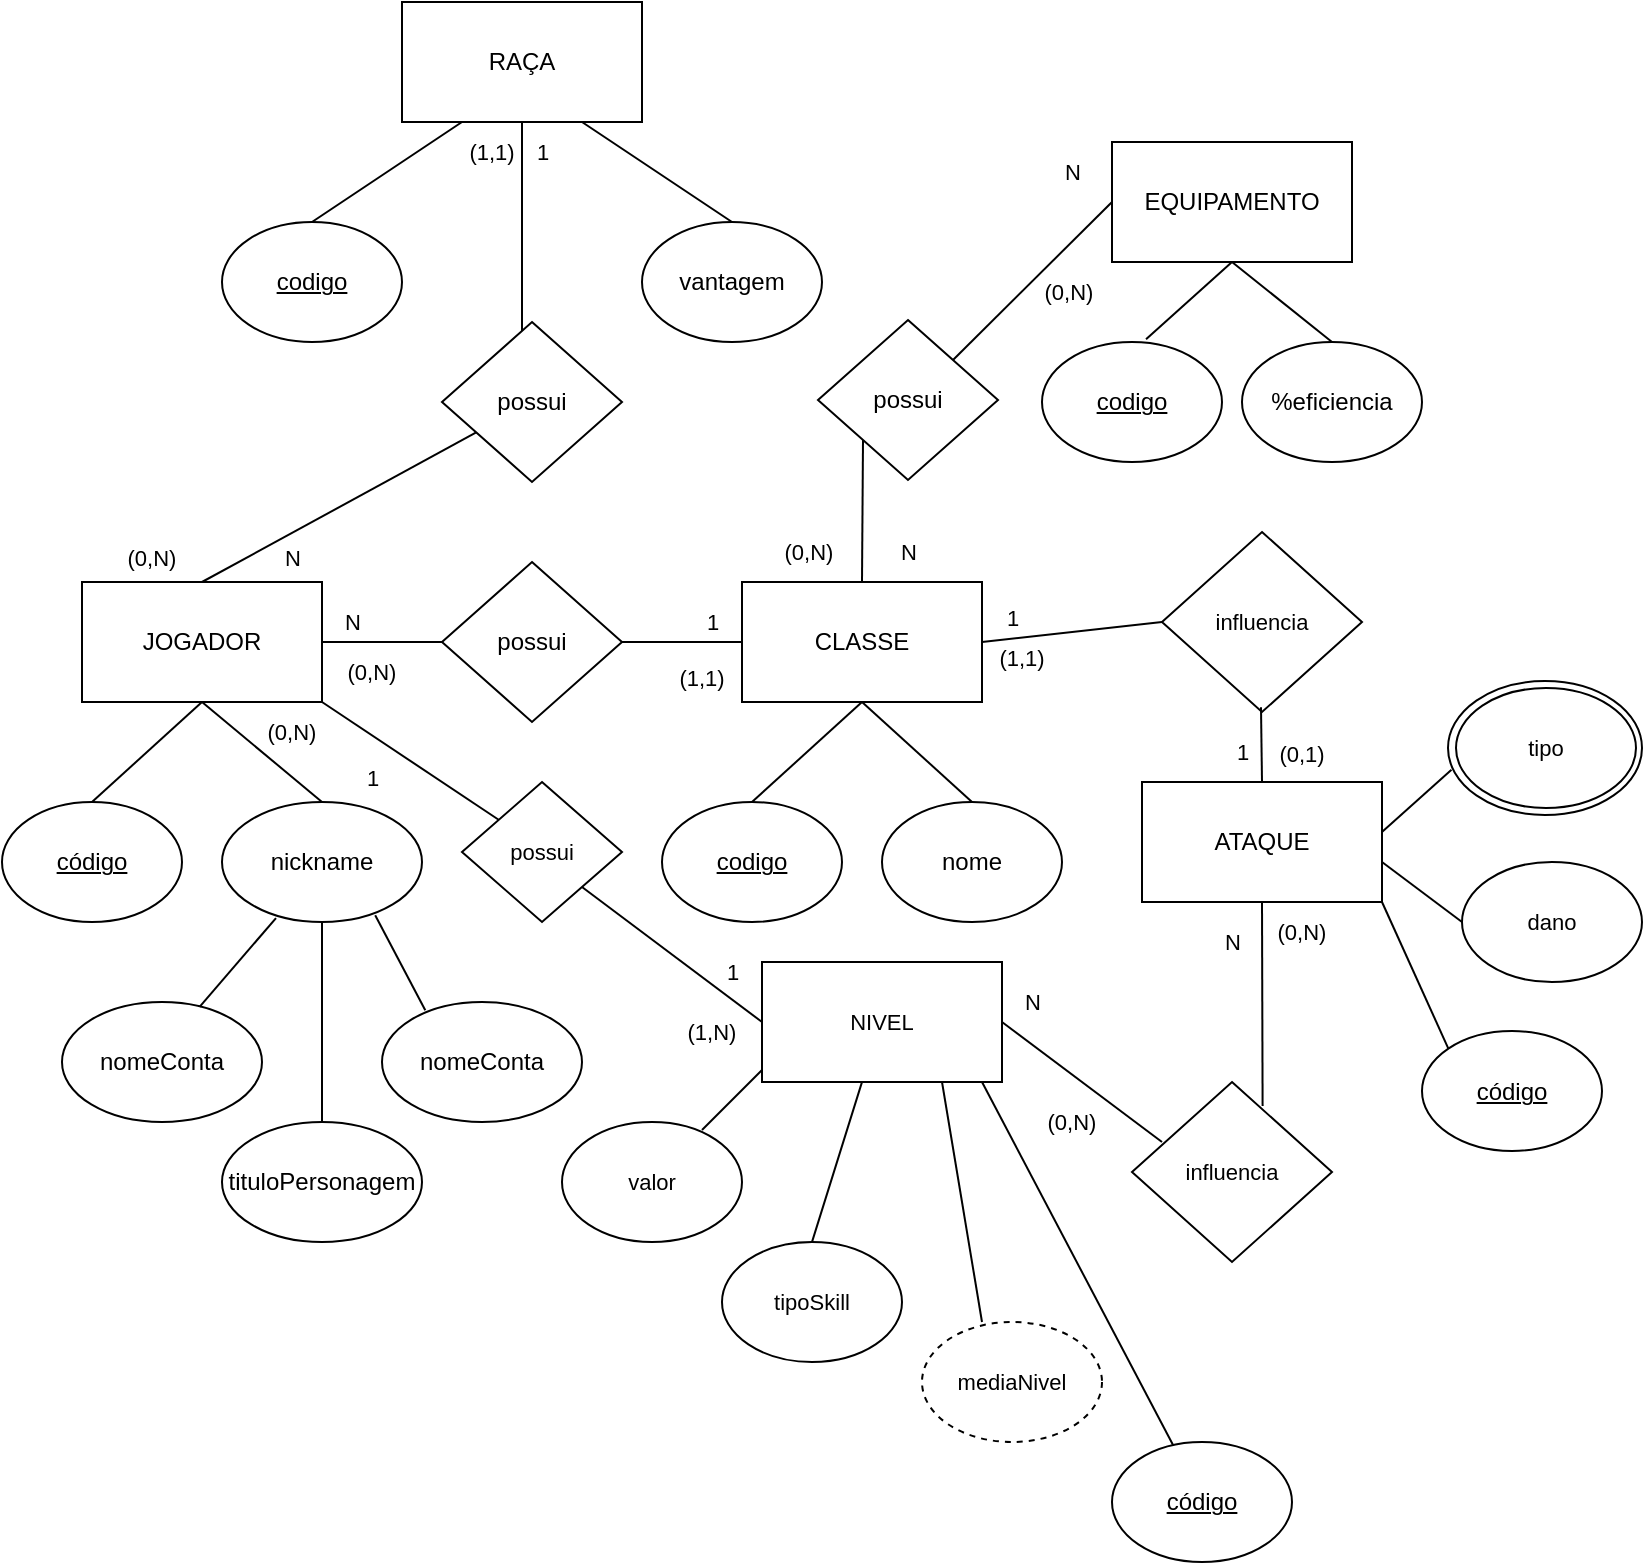 <mxfile version="24.7.10">
  <diagram name="Página-1" id="6I68u4V8mhijwxNDjbjT">
    <mxGraphModel dx="928" dy="493" grid="1" gridSize="10" guides="1" tooltips="1" connect="1" arrows="1" fold="1" page="1" pageScale="1" pageWidth="827" pageHeight="1169" math="0" shadow="0">
      <root>
        <mxCell id="0" />
        <mxCell id="1" parent="0" />
        <mxCell id="5m4Y_ml2XFliH_7l6w-d-13" value="" style="ellipse;whiteSpace=wrap;html=1;fontFamily=Helvetica;fontSize=11;fontColor=default;labelBackgroundColor=default;" vertex="1" parent="1">
          <mxGeometry x="723" y="409.5" width="97" height="67" as="geometry" />
        </mxCell>
        <mxCell id="Ful32801xjwhNrhroibL-44" value="influencia" style="rhombus;whiteSpace=wrap;html=1;fontFamily=Helvetica;fontSize=11;fontColor=default;labelBackgroundColor=default;" parent="1" vertex="1">
          <mxGeometry x="580" y="335" width="100" height="90" as="geometry" />
        </mxCell>
        <mxCell id="Ful32801xjwhNrhroibL-43" value="influencia" style="rhombus;whiteSpace=wrap;html=1;fontFamily=Helvetica;fontSize=11;fontColor=default;labelBackgroundColor=default;" parent="1" vertex="1">
          <mxGeometry x="565" y="610" width="100" height="90" as="geometry" />
        </mxCell>
        <mxCell id="Ful32801xjwhNrhroibL-12" style="edgeStyle=none;shape=connector;rounded=0;orthogonalLoop=1;jettySize=auto;html=1;exitX=1;exitY=0.5;exitDx=0;exitDy=0;strokeColor=default;align=center;verticalAlign=middle;fontFamily=Helvetica;fontSize=11;fontColor=default;labelBackgroundColor=default;endArrow=none;" parent="1" source="Ful32801xjwhNrhroibL-1" target="Ful32801xjwhNrhroibL-7" edge="1">
          <mxGeometry relative="1" as="geometry" />
        </mxCell>
        <mxCell id="Ful32801xjwhNrhroibL-15" style="edgeStyle=none;shape=connector;rounded=0;orthogonalLoop=1;jettySize=auto;html=1;exitX=1;exitY=1;exitDx=0;exitDy=0;strokeColor=default;align=center;verticalAlign=middle;fontFamily=Helvetica;fontSize=11;fontColor=default;labelBackgroundColor=default;endArrow=none;" parent="1" source="Ful32801xjwhNrhroibL-1" edge="1">
          <mxGeometry relative="1" as="geometry">
            <mxPoint x="250" y="480" as="targetPoint" />
          </mxGeometry>
        </mxCell>
        <mxCell id="Ful32801xjwhNrhroibL-30" style="edgeStyle=none;shape=connector;rounded=0;orthogonalLoop=1;jettySize=auto;html=1;exitX=0.5;exitY=0;exitDx=0;exitDy=0;strokeColor=default;align=center;verticalAlign=middle;fontFamily=Helvetica;fontSize=11;fontColor=default;labelBackgroundColor=default;endArrow=none;" parent="1" source="Ful32801xjwhNrhroibL-1" target="Ful32801xjwhNrhroibL-29" edge="1">
          <mxGeometry relative="1" as="geometry" />
        </mxCell>
        <mxCell id="Ful32801xjwhNrhroibL-1" value="&lt;font style=&quot;vertical-align: inherit;&quot;&gt;&lt;font style=&quot;vertical-align: inherit;&quot;&gt;&lt;font style=&quot;vertical-align: inherit;&quot;&gt;&lt;font style=&quot;vertical-align: inherit;&quot;&gt;JOGADOR&lt;/font&gt;&lt;/font&gt;&lt;/font&gt;&lt;/font&gt;" style="rounded=0;whiteSpace=wrap;html=1;" parent="1" vertex="1">
          <mxGeometry x="40" y="360" width="120" height="60" as="geometry" />
        </mxCell>
        <mxCell id="Ful32801xjwhNrhroibL-2" value="&lt;font style=&quot;vertical-align: inherit;&quot;&gt;&lt;font style=&quot;vertical-align: inherit;&quot;&gt;&lt;font style=&quot;vertical-align: inherit;&quot;&gt;&lt;font style=&quot;vertical-align: inherit;&quot;&gt;&lt;u&gt;código&lt;/u&gt;&lt;/font&gt;&lt;/font&gt;&lt;/font&gt;&lt;/font&gt;" style="ellipse;whiteSpace=wrap;html=1;" parent="1" vertex="1">
          <mxGeometry y="470" width="90" height="60" as="geometry" />
        </mxCell>
        <mxCell id="Ful32801xjwhNrhroibL-9" style="edgeStyle=none;shape=connector;rounded=0;orthogonalLoop=1;jettySize=auto;html=1;exitX=0.5;exitY=0;exitDx=0;exitDy=0;entryX=0.5;entryY=1;entryDx=0;entryDy=0;strokeColor=default;align=center;verticalAlign=middle;fontFamily=Helvetica;fontSize=11;fontColor=default;labelBackgroundColor=default;endArrow=none;" parent="1" source="Ful32801xjwhNrhroibL-3" target="Ful32801xjwhNrhroibL-1" edge="1">
          <mxGeometry relative="1" as="geometry" />
        </mxCell>
        <mxCell id="Ful32801xjwhNrhroibL-3" value="nickname" style="ellipse;whiteSpace=wrap;html=1;" parent="1" vertex="1">
          <mxGeometry x="110" y="470" width="100" height="60" as="geometry" />
        </mxCell>
        <mxCell id="Ful32801xjwhNrhroibL-10" style="edgeStyle=none;shape=connector;rounded=0;orthogonalLoop=1;jettySize=auto;html=1;exitX=0.5;exitY=1;exitDx=0;exitDy=0;entryX=0.5;entryY=0;entryDx=0;entryDy=0;strokeColor=default;align=center;verticalAlign=middle;fontFamily=Helvetica;fontSize=11;fontColor=default;labelBackgroundColor=default;endArrow=none;" parent="1" source="Ful32801xjwhNrhroibL-4" target="Ful32801xjwhNrhroibL-5" edge="1">
          <mxGeometry relative="1" as="geometry" />
        </mxCell>
        <mxCell id="Ful32801xjwhNrhroibL-13" style="edgeStyle=none;shape=connector;rounded=0;orthogonalLoop=1;jettySize=auto;html=1;exitX=0;exitY=0.5;exitDx=0;exitDy=0;entryX=1;entryY=0.5;entryDx=0;entryDy=0;strokeColor=default;align=center;verticalAlign=middle;fontFamily=Helvetica;fontSize=11;fontColor=default;labelBackgroundColor=default;endArrow=none;" parent="1" source="Ful32801xjwhNrhroibL-4" target="Ful32801xjwhNrhroibL-7" edge="1">
          <mxGeometry relative="1" as="geometry" />
        </mxCell>
        <mxCell id="Ful32801xjwhNrhroibL-4" value="&lt;font style=&quot;vertical-align: inherit;&quot;&gt;&lt;font style=&quot;vertical-align: inherit;&quot;&gt;CLASSE&lt;/font&gt;&lt;/font&gt;" style="rounded=0;whiteSpace=wrap;html=1;" parent="1" vertex="1">
          <mxGeometry x="370" y="360" width="120" height="60" as="geometry" />
        </mxCell>
        <mxCell id="Ful32801xjwhNrhroibL-5" value="&lt;font style=&quot;vertical-align: inherit;&quot;&gt;&lt;font style=&quot;vertical-align: inherit;&quot;&gt;&lt;font style=&quot;vertical-align: inherit;&quot;&gt;&lt;font style=&quot;vertical-align: inherit;&quot;&gt;&lt;u&gt;codigo&lt;/u&gt;&lt;/font&gt;&lt;/font&gt;&lt;/font&gt;&lt;/font&gt;" style="ellipse;whiteSpace=wrap;html=1;" parent="1" vertex="1">
          <mxGeometry x="330" y="470" width="90" height="60" as="geometry" />
        </mxCell>
        <mxCell id="Ful32801xjwhNrhroibL-11" style="edgeStyle=none;shape=connector;rounded=0;orthogonalLoop=1;jettySize=auto;html=1;exitX=0.5;exitY=0;exitDx=0;exitDy=0;strokeColor=default;align=center;verticalAlign=middle;fontFamily=Helvetica;fontSize=11;fontColor=default;labelBackgroundColor=default;endArrow=none;" parent="1" source="Ful32801xjwhNrhroibL-6" edge="1">
          <mxGeometry relative="1" as="geometry">
            <mxPoint x="430" y="420" as="targetPoint" />
          </mxGeometry>
        </mxCell>
        <mxCell id="Ful32801xjwhNrhroibL-6" value="&lt;font style=&quot;vertical-align: inherit;&quot;&gt;&lt;font style=&quot;vertical-align: inherit;&quot;&gt;nome&lt;/font&gt;&lt;/font&gt;" style="ellipse;whiteSpace=wrap;html=1;" parent="1" vertex="1">
          <mxGeometry x="440" y="470" width="90" height="60" as="geometry" />
        </mxCell>
        <mxCell id="Ful32801xjwhNrhroibL-7" value="&lt;font style=&quot;vertical-align: inherit;&quot;&gt;&lt;font style=&quot;vertical-align: inherit;&quot;&gt;possui&lt;/font&gt;&lt;/font&gt;" style="rhombus;whiteSpace=wrap;html=1;" parent="1" vertex="1">
          <mxGeometry x="220" y="350" width="90" height="80" as="geometry" />
        </mxCell>
        <mxCell id="Ful32801xjwhNrhroibL-8" value="" style="endArrow=none;html=1;rounded=0;exitX=0.5;exitY=1;exitDx=0;exitDy=0;entryX=0.5;entryY=0;entryDx=0;entryDy=0;" parent="1" source="Ful32801xjwhNrhroibL-1" target="Ful32801xjwhNrhroibL-2" edge="1">
          <mxGeometry width="50" height="50" relative="1" as="geometry">
            <mxPoint x="340" y="540" as="sourcePoint" />
            <mxPoint x="390" y="490" as="targetPoint" />
          </mxGeometry>
        </mxCell>
        <mxCell id="Ful32801xjwhNrhroibL-20" style="edgeStyle=none;shape=connector;rounded=0;orthogonalLoop=1;jettySize=auto;html=1;exitX=0.5;exitY=1;exitDx=0;exitDy=0;strokeColor=default;align=center;verticalAlign=middle;fontFamily=Helvetica;fontSize=11;fontColor=default;labelBackgroundColor=default;endArrow=none;entryX=0.5;entryY=0;entryDx=0;entryDy=0;" parent="1" target="Ful32801xjwhNrhroibL-19" edge="1">
          <mxGeometry relative="1" as="geometry">
            <mxPoint x="430" y="610" as="sourcePoint" />
            <mxPoint x="420" y="660" as="targetPoint" />
          </mxGeometry>
        </mxCell>
        <mxCell id="5m4Y_ml2XFliH_7l6w-d-21" style="edgeStyle=none;shape=connector;rounded=0;orthogonalLoop=1;jettySize=auto;html=1;exitX=1;exitY=1;exitDx=0;exitDy=0;strokeColor=default;align=center;verticalAlign=middle;fontFamily=Helvetica;fontSize=11;fontColor=default;labelBackgroundColor=default;endArrow=none;" edge="1" parent="1">
          <mxGeometry relative="1" as="geometry">
            <mxPoint x="490" y="730" as="targetPoint" />
            <mxPoint x="470" y="610" as="sourcePoint" />
          </mxGeometry>
        </mxCell>
        <mxCell id="5m4Y_ml2XFliH_7l6w-d-26" style="edgeStyle=none;shape=connector;rounded=0;orthogonalLoop=1;jettySize=auto;html=1;exitX=1;exitY=1;exitDx=0;exitDy=0;strokeColor=default;align=center;verticalAlign=middle;fontFamily=Helvetica;fontSize=11;fontColor=default;labelBackgroundColor=default;endArrow=none;" edge="1" parent="1">
          <mxGeometry relative="1" as="geometry">
            <mxPoint x="590" y="800" as="targetPoint" />
            <mxPoint x="490" y="610" as="sourcePoint" />
          </mxGeometry>
        </mxCell>
        <mxCell id="Ful32801xjwhNrhroibL-16" value="&lt;font style=&quot;vertical-align: inherit;&quot;&gt;&lt;font style=&quot;vertical-align: inherit;&quot;&gt;NIVEL&lt;/font&gt;&lt;/font&gt;" style="rounded=0;whiteSpace=wrap;html=1;fontFamily=Helvetica;fontSize=11;fontColor=default;labelBackgroundColor=default;" parent="1" vertex="1">
          <mxGeometry x="380" y="550" width="120" height="60" as="geometry" />
        </mxCell>
        <mxCell id="Ful32801xjwhNrhroibL-18" style="edgeStyle=none;shape=connector;rounded=0;orthogonalLoop=1;jettySize=auto;html=1;exitX=1;exitY=1;exitDx=0;exitDy=0;entryX=0;entryY=0.5;entryDx=0;entryDy=0;strokeColor=default;align=center;verticalAlign=middle;fontFamily=Helvetica;fontSize=11;fontColor=default;labelBackgroundColor=default;endArrow=none;" parent="1" source="Ful32801xjwhNrhroibL-17" target="Ful32801xjwhNrhroibL-16" edge="1">
          <mxGeometry relative="1" as="geometry" />
        </mxCell>
        <mxCell id="Ful32801xjwhNrhroibL-17" value="&lt;font style=&quot;vertical-align: inherit;&quot;&gt;&lt;font style=&quot;vertical-align: inherit;&quot;&gt;possui&lt;/font&gt;&lt;/font&gt;" style="rhombus;whiteSpace=wrap;html=1;fontFamily=Helvetica;fontSize=11;fontColor=default;labelBackgroundColor=default;" parent="1" vertex="1">
          <mxGeometry x="230" y="460" width="80" height="70" as="geometry" />
        </mxCell>
        <mxCell id="Ful32801xjwhNrhroibL-19" value="&lt;font style=&quot;vertical-align: inherit;&quot;&gt;&lt;font style=&quot;vertical-align: inherit;&quot;&gt;&lt;font style=&quot;vertical-align: inherit;&quot;&gt;&lt;font style=&quot;vertical-align: inherit;&quot;&gt;&lt;font style=&quot;vertical-align: inherit;&quot;&gt;&lt;font style=&quot;vertical-align: inherit;&quot;&gt;&lt;font style=&quot;vertical-align: inherit;&quot;&gt;&lt;font style=&quot;vertical-align: inherit;&quot;&gt;tipoSkill&lt;/font&gt;&lt;/font&gt;&lt;/font&gt;&lt;/font&gt;&lt;/font&gt;&lt;/font&gt;&lt;/font&gt;&lt;/font&gt;" style="ellipse;whiteSpace=wrap;html=1;fontFamily=Helvetica;fontSize=11;fontColor=default;labelBackgroundColor=default;" parent="1" vertex="1">
          <mxGeometry x="360" y="690" width="90" height="60" as="geometry" />
        </mxCell>
        <mxCell id="Ful32801xjwhNrhroibL-32" style="edgeStyle=none;shape=connector;rounded=0;orthogonalLoop=1;jettySize=auto;html=1;exitX=0.25;exitY=1;exitDx=0;exitDy=0;entryX=0.5;entryY=0;entryDx=0;entryDy=0;strokeColor=default;align=center;verticalAlign=middle;fontFamily=Helvetica;fontSize=11;fontColor=default;labelBackgroundColor=default;endArrow=none;" parent="1" source="Ful32801xjwhNrhroibL-23" target="Ful32801xjwhNrhroibL-25" edge="1">
          <mxGeometry relative="1" as="geometry" />
        </mxCell>
        <mxCell id="Ful32801xjwhNrhroibL-33" style="edgeStyle=none;shape=connector;rounded=0;orthogonalLoop=1;jettySize=auto;html=1;exitX=0.75;exitY=1;exitDx=0;exitDy=0;entryX=0.5;entryY=0;entryDx=0;entryDy=0;strokeColor=default;align=center;verticalAlign=middle;fontFamily=Helvetica;fontSize=11;fontColor=default;labelBackgroundColor=default;endArrow=none;" parent="1" source="Ful32801xjwhNrhroibL-23" target="Ful32801xjwhNrhroibL-27" edge="1">
          <mxGeometry relative="1" as="geometry" />
        </mxCell>
        <mxCell id="Ful32801xjwhNrhroibL-23" value="&lt;font style=&quot;vertical-align: inherit;&quot;&gt;&lt;font style=&quot;vertical-align: inherit;&quot;&gt;RAÇA&lt;/font&gt;&lt;/font&gt;" style="rounded=0;whiteSpace=wrap;html=1;" parent="1" vertex="1">
          <mxGeometry x="200" y="70" width="120" height="60" as="geometry" />
        </mxCell>
        <mxCell id="Ful32801xjwhNrhroibL-24" style="edgeStyle=none;shape=connector;rounded=0;orthogonalLoop=1;jettySize=auto;html=1;strokeColor=default;align=center;verticalAlign=middle;fontFamily=Helvetica;fontSize=11;fontColor=default;labelBackgroundColor=default;endArrow=none;" parent="1" edge="1">
          <mxGeometry relative="1" as="geometry">
            <mxPoint x="260" y="130" as="targetPoint" />
            <mxPoint x="260" y="240" as="sourcePoint" />
          </mxGeometry>
        </mxCell>
        <mxCell id="Ful32801xjwhNrhroibL-25" value="&lt;font style=&quot;vertical-align: inherit;&quot;&gt;&lt;font style=&quot;vertical-align: inherit;&quot;&gt;&lt;font style=&quot;vertical-align: inherit;&quot;&gt;&lt;font style=&quot;vertical-align: inherit;&quot;&gt;&lt;u&gt;codigo&lt;/u&gt;&lt;/font&gt;&lt;/font&gt;&lt;/font&gt;&lt;/font&gt;" style="ellipse;whiteSpace=wrap;html=1;" parent="1" vertex="1">
          <mxGeometry x="110" y="180" width="90" height="60" as="geometry" />
        </mxCell>
        <mxCell id="Ful32801xjwhNrhroibL-31" style="edgeStyle=none;shape=connector;rounded=0;orthogonalLoop=1;jettySize=auto;html=1;exitX=0.5;exitY=1;exitDx=0;exitDy=0;entryX=0.5;entryY=0;entryDx=0;entryDy=0;strokeColor=default;align=center;verticalAlign=middle;fontFamily=Helvetica;fontSize=11;fontColor=default;labelBackgroundColor=default;endArrow=none;" parent="1" edge="1">
          <mxGeometry relative="1" as="geometry">
            <mxPoint x="260" y="230" as="sourcePoint" />
            <mxPoint x="260" y="270" as="targetPoint" />
          </mxGeometry>
        </mxCell>
        <mxCell id="Ful32801xjwhNrhroibL-27" value="vantagem" style="ellipse;whiteSpace=wrap;html=1;" parent="1" vertex="1">
          <mxGeometry x="320" y="180" width="90" height="60" as="geometry" />
        </mxCell>
        <mxCell id="Ful32801xjwhNrhroibL-29" value="&lt;font style=&quot;vertical-align: inherit;&quot;&gt;&lt;font style=&quot;vertical-align: inherit;&quot;&gt;possui&lt;/font&gt;&lt;/font&gt;" style="rhombus;whiteSpace=wrap;html=1;" parent="1" vertex="1">
          <mxGeometry x="220" y="230" width="90" height="80" as="geometry" />
        </mxCell>
        <mxCell id="Ful32801xjwhNrhroibL-39" style="edgeStyle=none;shape=connector;rounded=0;orthogonalLoop=1;jettySize=auto;html=1;exitX=0.5;exitY=0;exitDx=0;exitDy=0;strokeColor=default;align=center;verticalAlign=middle;fontFamily=Helvetica;fontSize=11;fontColor=default;labelBackgroundColor=default;endArrow=none;entryX=0.495;entryY=0.974;entryDx=0;entryDy=0;entryPerimeter=0;" parent="1" source="Ful32801xjwhNrhroibL-36" target="Ful32801xjwhNrhroibL-44" edge="1">
          <mxGeometry relative="1" as="geometry">
            <mxPoint x="630" y="430" as="targetPoint" />
          </mxGeometry>
        </mxCell>
        <mxCell id="Ful32801xjwhNrhroibL-42" style="edgeStyle=none;shape=connector;rounded=0;orthogonalLoop=1;jettySize=auto;html=1;exitX=0.5;exitY=1;exitDx=0;exitDy=0;entryX=0.653;entryY=0.133;entryDx=0;entryDy=0;strokeColor=default;align=center;verticalAlign=middle;fontFamily=Helvetica;fontSize=11;fontColor=default;labelBackgroundColor=default;endArrow=none;entryPerimeter=0;" parent="1" source="Ful32801xjwhNrhroibL-36" target="Ful32801xjwhNrhroibL-43" edge="1">
          <mxGeometry relative="1" as="geometry">
            <mxPoint x="630" y="649" as="targetPoint" />
          </mxGeometry>
        </mxCell>
        <mxCell id="Ful32801xjwhNrhroibL-46" style="edgeStyle=none;shape=connector;rounded=0;orthogonalLoop=1;jettySize=auto;html=1;exitX=1;exitY=0.5;exitDx=0;exitDy=0;entryX=0;entryY=0.5;entryDx=0;entryDy=0;strokeColor=default;align=center;verticalAlign=middle;fontFamily=Helvetica;fontSize=11;fontColor=default;labelBackgroundColor=default;endArrow=none;" parent="1" target="Ful32801xjwhNrhroibL-45" edge="1">
          <mxGeometry relative="1" as="geometry">
            <mxPoint x="690.0" y="500.0" as="sourcePoint" />
            <mxPoint x="737.0" y="540.0" as="targetPoint" />
          </mxGeometry>
        </mxCell>
        <mxCell id="Ful32801xjwhNrhroibL-48" style="edgeStyle=none;shape=connector;rounded=0;orthogonalLoop=1;jettySize=auto;html=1;exitX=1;exitY=0.25;exitDx=0;exitDy=0;entryX=0.018;entryY=0.663;entryDx=0;entryDy=0;strokeColor=default;align=center;verticalAlign=middle;fontFamily=Helvetica;fontSize=11;fontColor=default;labelBackgroundColor=default;endArrow=none;entryPerimeter=0;" parent="1" target="5m4Y_ml2XFliH_7l6w-d-13" edge="1">
          <mxGeometry relative="1" as="geometry">
            <mxPoint x="690.0" y="485.0" as="sourcePoint" />
            <mxPoint x="730.0" y="450.0" as="targetPoint" />
          </mxGeometry>
        </mxCell>
        <mxCell id="Ful32801xjwhNrhroibL-36" value="ATAQUE" style="rounded=0;whiteSpace=wrap;html=1;" parent="1" vertex="1">
          <mxGeometry x="570" y="460" width="120" height="60" as="geometry" />
        </mxCell>
        <mxCell id="Ful32801xjwhNrhroibL-40" style="edgeStyle=none;shape=connector;rounded=0;orthogonalLoop=1;jettySize=auto;html=1;entryX=1;entryY=0.5;entryDx=0;entryDy=0;strokeColor=default;align=center;verticalAlign=middle;fontFamily=Helvetica;fontSize=11;fontColor=default;labelBackgroundColor=default;endArrow=none;" parent="1" target="Ful32801xjwhNrhroibL-4" edge="1">
          <mxGeometry relative="1" as="geometry">
            <mxPoint x="580" y="380" as="sourcePoint" />
          </mxGeometry>
        </mxCell>
        <mxCell id="Ful32801xjwhNrhroibL-41" style="edgeStyle=none;shape=connector;rounded=0;orthogonalLoop=1;jettySize=auto;html=1;exitX=0.15;exitY=0.333;exitDx=0;exitDy=0;entryX=1;entryY=0.5;entryDx=0;entryDy=0;strokeColor=default;align=center;verticalAlign=middle;fontFamily=Helvetica;fontSize=11;fontColor=default;labelBackgroundColor=default;endArrow=none;exitPerimeter=0;" parent="1" source="Ful32801xjwhNrhroibL-43" target="Ful32801xjwhNrhroibL-16" edge="1">
          <mxGeometry relative="1" as="geometry">
            <mxPoint x="585" y="689" as="sourcePoint" />
          </mxGeometry>
        </mxCell>
        <mxCell id="Ful32801xjwhNrhroibL-45" value="&lt;font style=&quot;vertical-align: inherit;&quot;&gt;&lt;font style=&quot;vertical-align: inherit;&quot;&gt;&lt;font style=&quot;vertical-align: inherit;&quot;&gt;&lt;font style=&quot;vertical-align: inherit;&quot;&gt;&lt;font style=&quot;vertical-align: inherit;&quot;&gt;&lt;font style=&quot;vertical-align: inherit;&quot;&gt;&lt;font style=&quot;vertical-align: inherit;&quot;&gt;&lt;font style=&quot;vertical-align: inherit;&quot;&gt;dano&lt;/font&gt;&lt;/font&gt;&lt;/font&gt;&lt;/font&gt;&lt;/font&gt;&lt;/font&gt;&lt;/font&gt;&lt;/font&gt;" style="ellipse;whiteSpace=wrap;html=1;fontFamily=Helvetica;fontSize=11;fontColor=default;labelBackgroundColor=default;" parent="1" vertex="1">
          <mxGeometry x="730" y="500" width="90" height="60" as="geometry" />
        </mxCell>
        <mxCell id="Ful32801xjwhNrhroibL-47" value="&lt;font style=&quot;vertical-align: inherit;&quot;&gt;&lt;font style=&quot;vertical-align: inherit;&quot;&gt;&lt;font style=&quot;vertical-align: inherit;&quot;&gt;&lt;font style=&quot;vertical-align: inherit;&quot;&gt;&lt;font style=&quot;vertical-align: inherit;&quot;&gt;&lt;font style=&quot;vertical-align: inherit;&quot;&gt;&lt;font style=&quot;vertical-align: inherit;&quot;&gt;&lt;font style=&quot;vertical-align: inherit;&quot;&gt;tipo&lt;/font&gt;&lt;/font&gt;&lt;/font&gt;&lt;/font&gt;&lt;/font&gt;&lt;/font&gt;&lt;/font&gt;&lt;/font&gt;" style="ellipse;whiteSpace=wrap;html=1;fontFamily=Helvetica;fontSize=11;fontColor=default;labelBackgroundColor=default;" parent="1" vertex="1">
          <mxGeometry x="727" y="413" width="90" height="60" as="geometry" />
        </mxCell>
        <mxCell id="Ful32801xjwhNrhroibL-56" style="edgeStyle=none;shape=connector;rounded=0;orthogonalLoop=1;jettySize=auto;html=1;exitX=0;exitY=0.5;exitDx=0;exitDy=0;entryX=1;entryY=0;entryDx=0;entryDy=0;strokeColor=default;align=center;verticalAlign=middle;fontFamily=Helvetica;fontSize=11;fontColor=default;labelBackgroundColor=default;endArrow=none;" parent="1" source="Ful32801xjwhNrhroibL-49" target="Ful32801xjwhNrhroibL-55" edge="1">
          <mxGeometry relative="1" as="geometry" />
        </mxCell>
        <mxCell id="Ful32801xjwhNrhroibL-49" value="EQUIPAMENTO" style="rounded=0;whiteSpace=wrap;html=1;" parent="1" vertex="1">
          <mxGeometry x="555" y="140" width="120" height="60" as="geometry" />
        </mxCell>
        <mxCell id="Ful32801xjwhNrhroibL-51" value="&lt;font style=&quot;vertical-align: inherit;&quot;&gt;&lt;font style=&quot;vertical-align: inherit;&quot;&gt;&lt;font style=&quot;vertical-align: inherit;&quot;&gt;&lt;font style=&quot;vertical-align: inherit;&quot;&gt;&lt;u&gt;codigo&lt;/u&gt;&lt;/font&gt;&lt;/font&gt;&lt;/font&gt;&lt;/font&gt;" style="ellipse;whiteSpace=wrap;html=1;" parent="1" vertex="1">
          <mxGeometry x="520" y="240" width="90" height="60" as="geometry" />
        </mxCell>
        <mxCell id="Ful32801xjwhNrhroibL-52" style="edgeStyle=none;shape=connector;rounded=0;orthogonalLoop=1;jettySize=auto;html=1;exitX=0.5;exitY=1;exitDx=0;exitDy=0;entryX=0.578;entryY=-0.022;entryDx=0;entryDy=0;entryPerimeter=0;strokeColor=default;align=center;verticalAlign=middle;fontFamily=Helvetica;fontSize=11;fontColor=default;labelBackgroundColor=default;endArrow=none;" parent="1" source="Ful32801xjwhNrhroibL-49" target="Ful32801xjwhNrhroibL-51" edge="1">
          <mxGeometry relative="1" as="geometry" />
        </mxCell>
        <mxCell id="Ful32801xjwhNrhroibL-53" value="%eficiencia" style="ellipse;whiteSpace=wrap;html=1;" parent="1" vertex="1">
          <mxGeometry x="620" y="240" width="90" height="60" as="geometry" />
        </mxCell>
        <mxCell id="Ful32801xjwhNrhroibL-54" style="edgeStyle=none;shape=connector;rounded=0;orthogonalLoop=1;jettySize=auto;html=1;exitX=0.5;exitY=0;exitDx=0;exitDy=0;strokeColor=default;align=center;verticalAlign=middle;fontFamily=Helvetica;fontSize=11;fontColor=default;labelBackgroundColor=default;endArrow=none;" parent="1" source="Ful32801xjwhNrhroibL-53" edge="1">
          <mxGeometry relative="1" as="geometry">
            <mxPoint x="615" y="200" as="targetPoint" />
          </mxGeometry>
        </mxCell>
        <mxCell id="Ful32801xjwhNrhroibL-57" style="edgeStyle=none;shape=connector;rounded=0;orthogonalLoop=1;jettySize=auto;html=1;exitX=0;exitY=1;exitDx=0;exitDy=0;entryX=0.5;entryY=0;entryDx=0;entryDy=0;strokeColor=default;align=center;verticalAlign=middle;fontFamily=Helvetica;fontSize=11;fontColor=default;labelBackgroundColor=default;endArrow=none;" parent="1" source="Ful32801xjwhNrhroibL-55" target="Ful32801xjwhNrhroibL-4" edge="1">
          <mxGeometry relative="1" as="geometry" />
        </mxCell>
        <mxCell id="Ful32801xjwhNrhroibL-55" value="&lt;font style=&quot;vertical-align: inherit;&quot;&gt;&lt;font style=&quot;vertical-align: inherit;&quot;&gt;possui&lt;/font&gt;&lt;/font&gt;" style="rhombus;whiteSpace=wrap;html=1;" parent="1" vertex="1">
          <mxGeometry x="408" y="229" width="90" height="80" as="geometry" />
        </mxCell>
        <mxCell id="Ful32801xjwhNrhroibL-58" value="N" style="text;html=1;align=center;verticalAlign=middle;resizable=0;points=[];autosize=1;strokeColor=none;fillColor=none;fontFamily=Helvetica;fontSize=11;fontColor=default;labelBackgroundColor=default;" parent="1" vertex="1">
          <mxGeometry x="130" y="333" width="30" height="30" as="geometry" />
        </mxCell>
        <mxCell id="Ful32801xjwhNrhroibL-59" value="1" style="text;html=1;align=center;verticalAlign=middle;resizable=0;points=[];autosize=1;strokeColor=none;fillColor=none;fontFamily=Helvetica;fontSize=11;fontColor=default;labelBackgroundColor=default;" parent="1" vertex="1">
          <mxGeometry x="255" y="130" width="30" height="30" as="geometry" />
        </mxCell>
        <mxCell id="LsBmneX8jBp3lK-KpGMS-17" value="N" style="text;html=1;align=center;verticalAlign=middle;resizable=0;points=[];autosize=1;strokeColor=none;fillColor=none;fontFamily=Helvetica;fontSize=11;fontColor=default;labelBackgroundColor=default;" parent="1" vertex="1">
          <mxGeometry x="160" y="365" width="30" height="30" as="geometry" />
        </mxCell>
        <mxCell id="LsBmneX8jBp3lK-KpGMS-18" value="1" style="text;html=1;align=center;verticalAlign=middle;resizable=0;points=[];autosize=1;strokeColor=none;fillColor=none;fontFamily=Helvetica;fontSize=11;fontColor=default;labelBackgroundColor=default;" parent="1" vertex="1">
          <mxGeometry x="340" y="365" width="30" height="30" as="geometry" />
        </mxCell>
        <mxCell id="5m4Y_ml2XFliH_7l6w-d-1" value="valor" style="ellipse;whiteSpace=wrap;html=1;fontFamily=Helvetica;fontSize=11;fontColor=default;labelBackgroundColor=default;" vertex="1" parent="1">
          <mxGeometry x="280" y="630" width="90" height="60" as="geometry" />
        </mxCell>
        <mxCell id="5m4Y_ml2XFliH_7l6w-d-4" value="" style="endArrow=none;html=1;rounded=0;" edge="1" parent="1">
          <mxGeometry width="50" height="50" relative="1" as="geometry">
            <mxPoint x="350" y="634" as="sourcePoint" />
            <mxPoint x="380" y="604" as="targetPoint" />
            <Array as="points">
              <mxPoint x="350" y="634" />
            </Array>
          </mxGeometry>
        </mxCell>
        <mxCell id="5m4Y_ml2XFliH_7l6w-d-5" value="N" style="text;html=1;align=center;verticalAlign=middle;resizable=0;points=[];autosize=1;strokeColor=none;fillColor=none;fontFamily=Helvetica;fontSize=11;fontColor=default;labelBackgroundColor=default;" vertex="1" parent="1">
          <mxGeometry x="438" y="330" width="30" height="30" as="geometry" />
        </mxCell>
        <mxCell id="5m4Y_ml2XFliH_7l6w-d-6" value="N" style="text;html=1;align=center;verticalAlign=middle;resizable=0;points=[];autosize=1;strokeColor=none;fillColor=none;fontFamily=Helvetica;fontSize=11;fontColor=default;labelBackgroundColor=default;" vertex="1" parent="1">
          <mxGeometry x="520" y="140" width="30" height="30" as="geometry" />
        </mxCell>
        <mxCell id="5m4Y_ml2XFliH_7l6w-d-7" value="N" style="text;html=1;align=center;verticalAlign=middle;resizable=0;points=[];autosize=1;strokeColor=none;fillColor=none;fontFamily=Helvetica;fontSize=11;fontColor=default;labelBackgroundColor=default;" vertex="1" parent="1">
          <mxGeometry x="500" y="555" width="30" height="30" as="geometry" />
        </mxCell>
        <mxCell id="5m4Y_ml2XFliH_7l6w-d-8" value="N" style="text;html=1;align=center;verticalAlign=middle;resizable=0;points=[];autosize=1;strokeColor=none;fillColor=none;fontFamily=Helvetica;fontSize=11;fontColor=default;labelBackgroundColor=default;" vertex="1" parent="1">
          <mxGeometry x="600" y="525" width="30" height="30" as="geometry" />
        </mxCell>
        <mxCell id="5m4Y_ml2XFliH_7l6w-d-9" value="1" style="text;html=1;align=center;verticalAlign=middle;resizable=0;points=[];autosize=1;strokeColor=none;fillColor=none;fontFamily=Helvetica;fontSize=11;fontColor=default;labelBackgroundColor=default;" vertex="1" parent="1">
          <mxGeometry x="170" y="443" width="30" height="30" as="geometry" />
        </mxCell>
        <mxCell id="5m4Y_ml2XFliH_7l6w-d-10" value="1" style="text;html=1;align=center;verticalAlign=middle;resizable=0;points=[];autosize=1;strokeColor=none;fillColor=none;fontFamily=Helvetica;fontSize=11;fontColor=default;labelBackgroundColor=default;" vertex="1" parent="1">
          <mxGeometry x="350" y="540" width="30" height="30" as="geometry" />
        </mxCell>
        <mxCell id="5m4Y_ml2XFliH_7l6w-d-11" value="1" style="text;html=1;align=center;verticalAlign=middle;resizable=0;points=[];autosize=1;strokeColor=none;fillColor=none;fontFamily=Helvetica;fontSize=11;fontColor=default;labelBackgroundColor=default;" vertex="1" parent="1">
          <mxGeometry x="490" y="363" width="30" height="30" as="geometry" />
        </mxCell>
        <mxCell id="5m4Y_ml2XFliH_7l6w-d-12" value="1" style="text;html=1;align=center;verticalAlign=middle;resizable=0;points=[];autosize=1;strokeColor=none;fillColor=none;fontFamily=Helvetica;fontSize=11;fontColor=default;labelBackgroundColor=default;" vertex="1" parent="1">
          <mxGeometry x="605" y="430" width="30" height="30" as="geometry" />
        </mxCell>
        <mxCell id="5m4Y_ml2XFliH_7l6w-d-15" value="" style="endArrow=none;html=1;rounded=0;exitX=0.5;exitY=0;exitDx=0;exitDy=0;" edge="1" parent="1" source="5m4Y_ml2XFliH_7l6w-d-16" target="Ful32801xjwhNrhroibL-3">
          <mxGeometry width="50" height="50" relative="1" as="geometry">
            <mxPoint x="160" y="570" as="sourcePoint" />
            <mxPoint x="220" y="530" as="targetPoint" />
          </mxGeometry>
        </mxCell>
        <mxCell id="5m4Y_ml2XFliH_7l6w-d-16" value="&lt;font style=&quot;vertical-align: inherit;&quot;&gt;&lt;font style=&quot;vertical-align: inherit;&quot;&gt;&lt;font style=&quot;vertical-align: inherit;&quot;&gt;&lt;font style=&quot;vertical-align: inherit;&quot;&gt;tituloPersonagem&lt;/font&gt;&lt;/font&gt;&lt;/font&gt;&lt;/font&gt;" style="ellipse;whiteSpace=wrap;html=1;" vertex="1" parent="1">
          <mxGeometry x="110" y="630" width="100" height="60" as="geometry" />
        </mxCell>
        <mxCell id="5m4Y_ml2XFliH_7l6w-d-17" value="&lt;font style=&quot;vertical-align: inherit;&quot;&gt;&lt;font style=&quot;vertical-align: inherit;&quot;&gt;&lt;font style=&quot;vertical-align: inherit;&quot;&gt;&lt;font style=&quot;vertical-align: inherit;&quot;&gt;nomeConta&lt;/font&gt;&lt;/font&gt;&lt;/font&gt;&lt;/font&gt;" style="ellipse;whiteSpace=wrap;html=1;" vertex="1" parent="1">
          <mxGeometry x="30" y="570" width="100" height="60" as="geometry" />
        </mxCell>
        <mxCell id="5m4Y_ml2XFliH_7l6w-d-20" value="" style="endArrow=none;html=1;rounded=0;entryX=0.27;entryY=0.967;entryDx=0;entryDy=0;entryPerimeter=0;exitX=0.688;exitY=0.04;exitDx=0;exitDy=0;exitPerimeter=0;" edge="1" parent="1" source="5m4Y_ml2XFliH_7l6w-d-17" target="Ful32801xjwhNrhroibL-3">
          <mxGeometry width="50" height="50" relative="1" as="geometry">
            <mxPoint x="100" y="570" as="sourcePoint" />
            <mxPoint x="150" y="520" as="targetPoint" />
          </mxGeometry>
        </mxCell>
        <mxCell id="5m4Y_ml2XFliH_7l6w-d-22" value="mediaNivel" style="ellipse;whiteSpace=wrap;html=1;fontFamily=Helvetica;fontSize=11;fontColor=default;labelBackgroundColor=default;gradientColor=default;fillStyle=auto;fillColor=none;strokeColor=default;dashed=1;" vertex="1" parent="1">
          <mxGeometry x="460" y="730" width="90" height="60" as="geometry" />
        </mxCell>
        <mxCell id="5m4Y_ml2XFliH_7l6w-d-24" value="&lt;font style=&quot;vertical-align: inherit;&quot;&gt;&lt;font style=&quot;vertical-align: inherit;&quot;&gt;&lt;font style=&quot;vertical-align: inherit;&quot;&gt;&lt;font style=&quot;vertical-align: inherit;&quot;&gt;&lt;u&gt;código&lt;/u&gt;&lt;/font&gt;&lt;/font&gt;&lt;/font&gt;&lt;/font&gt;" style="ellipse;whiteSpace=wrap;html=1;" vertex="1" parent="1">
          <mxGeometry x="710" y="584.5" width="90" height="60" as="geometry" />
        </mxCell>
        <mxCell id="5m4Y_ml2XFliH_7l6w-d-25" style="edgeStyle=none;shape=connector;rounded=0;orthogonalLoop=1;jettySize=auto;html=1;exitX=1;exitY=1;exitDx=0;exitDy=0;entryX=0;entryY=0;entryDx=0;entryDy=0;strokeColor=default;align=center;verticalAlign=middle;fontFamily=Helvetica;fontSize=11;fontColor=default;labelBackgroundColor=default;endArrow=none;" edge="1" parent="1" source="Ful32801xjwhNrhroibL-36" target="5m4Y_ml2XFliH_7l6w-d-24">
          <mxGeometry relative="1" as="geometry" />
        </mxCell>
        <mxCell id="5m4Y_ml2XFliH_7l6w-d-27" value="&lt;font style=&quot;vertical-align: inherit;&quot;&gt;&lt;font style=&quot;vertical-align: inherit;&quot;&gt;&lt;font style=&quot;vertical-align: inherit;&quot;&gt;&lt;font style=&quot;vertical-align: inherit;&quot;&gt;&lt;u&gt;código&lt;/u&gt;&lt;/font&gt;&lt;/font&gt;&lt;/font&gt;&lt;/font&gt;" style="ellipse;whiteSpace=wrap;html=1;" vertex="1" parent="1">
          <mxGeometry x="555" y="790" width="90" height="60" as="geometry" />
        </mxCell>
        <mxCell id="5m4Y_ml2XFliH_7l6w-d-28" value="(0,N)" style="text;html=1;align=center;verticalAlign=middle;whiteSpace=wrap;rounded=0;fontFamily=Helvetica;fontSize=11;fontColor=default;labelBackgroundColor=default;" vertex="1" parent="1">
          <mxGeometry x="45" y="333" width="60" height="30" as="geometry" />
        </mxCell>
        <mxCell id="5m4Y_ml2XFliH_7l6w-d-29" value="(1,1)" style="text;html=1;align=center;verticalAlign=middle;whiteSpace=wrap;rounded=0;fontFamily=Helvetica;fontSize=11;fontColor=default;labelBackgroundColor=default;" vertex="1" parent="1">
          <mxGeometry x="215" y="130" width="60" height="30" as="geometry" />
        </mxCell>
        <mxCell id="5m4Y_ml2XFliH_7l6w-d-30" value="(1,1)" style="text;html=1;align=center;verticalAlign=middle;whiteSpace=wrap;rounded=0;fontFamily=Helvetica;fontSize=11;fontColor=default;labelBackgroundColor=default;" vertex="1" parent="1">
          <mxGeometry x="320" y="393" width="60" height="30" as="geometry" />
        </mxCell>
        <mxCell id="5m4Y_ml2XFliH_7l6w-d-31" value="(0,N)" style="text;html=1;align=center;verticalAlign=middle;whiteSpace=wrap;rounded=0;fontFamily=Helvetica;fontSize=11;fontColor=default;labelBackgroundColor=default;" vertex="1" parent="1">
          <mxGeometry x="155" y="390" width="60" height="30" as="geometry" />
        </mxCell>
        <mxCell id="5m4Y_ml2XFliH_7l6w-d-33" value="&lt;font style=&quot;vertical-align: inherit;&quot;&gt;&lt;font style=&quot;vertical-align: inherit;&quot;&gt;&lt;font style=&quot;vertical-align: inherit;&quot;&gt;&lt;font style=&quot;vertical-align: inherit;&quot;&gt;nomeConta&lt;/font&gt;&lt;/font&gt;&lt;/font&gt;&lt;/font&gt;" style="ellipse;whiteSpace=wrap;html=1;" vertex="1" parent="1">
          <mxGeometry x="190" y="570" width="100" height="60" as="geometry" />
        </mxCell>
        <mxCell id="5m4Y_ml2XFliH_7l6w-d-34" style="edgeStyle=none;shape=connector;rounded=0;orthogonalLoop=1;jettySize=auto;html=1;exitX=0.766;exitY=0.943;exitDx=0;exitDy=0;entryX=0.27;entryY=0.089;entryDx=0;entryDy=0;entryPerimeter=0;strokeColor=default;align=center;verticalAlign=middle;fontFamily=Helvetica;fontSize=11;fontColor=default;labelBackgroundColor=default;endArrow=none;exitPerimeter=0;" edge="1" parent="1" source="Ful32801xjwhNrhroibL-3">
          <mxGeometry relative="1" as="geometry">
            <mxPoint x="189.995" y="520.003" as="sourcePoint" />
            <mxPoint x="211.64" y="574.13" as="targetPoint" />
          </mxGeometry>
        </mxCell>
        <mxCell id="5m4Y_ml2XFliH_7l6w-d-35" value="(0,N)&amp;nbsp;" style="text;html=1;align=center;verticalAlign=middle;whiteSpace=wrap;rounded=0;fontFamily=Helvetica;fontSize=11;fontColor=default;labelBackgroundColor=default;" vertex="1" parent="1">
          <mxGeometry x="375" y="330" width="60" height="30" as="geometry" />
        </mxCell>
        <mxCell id="5m4Y_ml2XFliH_7l6w-d-36" value="(0,N)&amp;nbsp;" style="text;html=1;align=center;verticalAlign=middle;whiteSpace=wrap;rounded=0;fontFamily=Helvetica;fontSize=11;fontColor=default;labelBackgroundColor=default;" vertex="1" parent="1">
          <mxGeometry x="505" y="200" width="60" height="30" as="geometry" />
        </mxCell>
        <mxCell id="5m4Y_ml2XFliH_7l6w-d-38" value="(1,1)" style="text;html=1;align=center;verticalAlign=middle;whiteSpace=wrap;rounded=0;fontFamily=Helvetica;fontSize=11;fontColor=default;labelBackgroundColor=default;" vertex="1" parent="1">
          <mxGeometry x="480" y="383" width="60" height="30" as="geometry" />
        </mxCell>
        <mxCell id="5m4Y_ml2XFliH_7l6w-d-40" value="(0,1)" style="text;html=1;align=center;verticalAlign=middle;whiteSpace=wrap;rounded=0;fontFamily=Helvetica;fontSize=11;fontColor=default;labelBackgroundColor=default;" vertex="1" parent="1">
          <mxGeometry x="620" y="431" width="60" height="30" as="geometry" />
        </mxCell>
        <mxCell id="5m4Y_ml2XFliH_7l6w-d-41" value="(0,N)" style="text;html=1;align=center;verticalAlign=middle;whiteSpace=wrap;rounded=0;fontFamily=Helvetica;fontSize=11;fontColor=default;labelBackgroundColor=default;" vertex="1" parent="1">
          <mxGeometry x="620" y="520" width="60" height="30" as="geometry" />
        </mxCell>
        <mxCell id="5m4Y_ml2XFliH_7l6w-d-42" value="(0,N)" style="text;html=1;align=center;verticalAlign=middle;whiteSpace=wrap;rounded=0;fontFamily=Helvetica;fontSize=11;fontColor=default;labelBackgroundColor=default;" vertex="1" parent="1">
          <mxGeometry x="505" y="614.5" width="60" height="30" as="geometry" />
        </mxCell>
        <mxCell id="5m4Y_ml2XFliH_7l6w-d-43" value="(1,N)" style="text;html=1;align=center;verticalAlign=middle;whiteSpace=wrap;rounded=0;fontFamily=Helvetica;fontSize=11;fontColor=default;labelBackgroundColor=default;" vertex="1" parent="1">
          <mxGeometry x="325" y="570" width="60" height="30" as="geometry" />
        </mxCell>
        <mxCell id="5m4Y_ml2XFliH_7l6w-d-45" value="(0,N)" style="text;html=1;align=center;verticalAlign=middle;whiteSpace=wrap;rounded=0;fontFamily=Helvetica;fontSize=11;fontColor=default;labelBackgroundColor=default;" vertex="1" parent="1">
          <mxGeometry x="115" y="420" width="60" height="30" as="geometry" />
        </mxCell>
      </root>
    </mxGraphModel>
  </diagram>
</mxfile>
